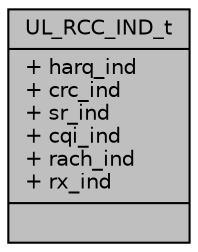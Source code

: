 digraph "UL_RCC_IND_t"
{
 // LATEX_PDF_SIZE
  edge [fontname="Helvetica",fontsize="10",labelfontname="Helvetica",labelfontsize="10"];
  node [fontname="Helvetica",fontsize="10",shape=record];
  Node1 [label="{UL_RCC_IND_t\n|+ harq_ind\l+ crc_ind\l+ sr_ind\l+ cqi_ind\l+ rach_ind\l+ rx_ind\l|}",height=0.2,width=0.4,color="black", fillcolor="grey75", style="filled", fontcolor="black",tooltip=" "];
}

